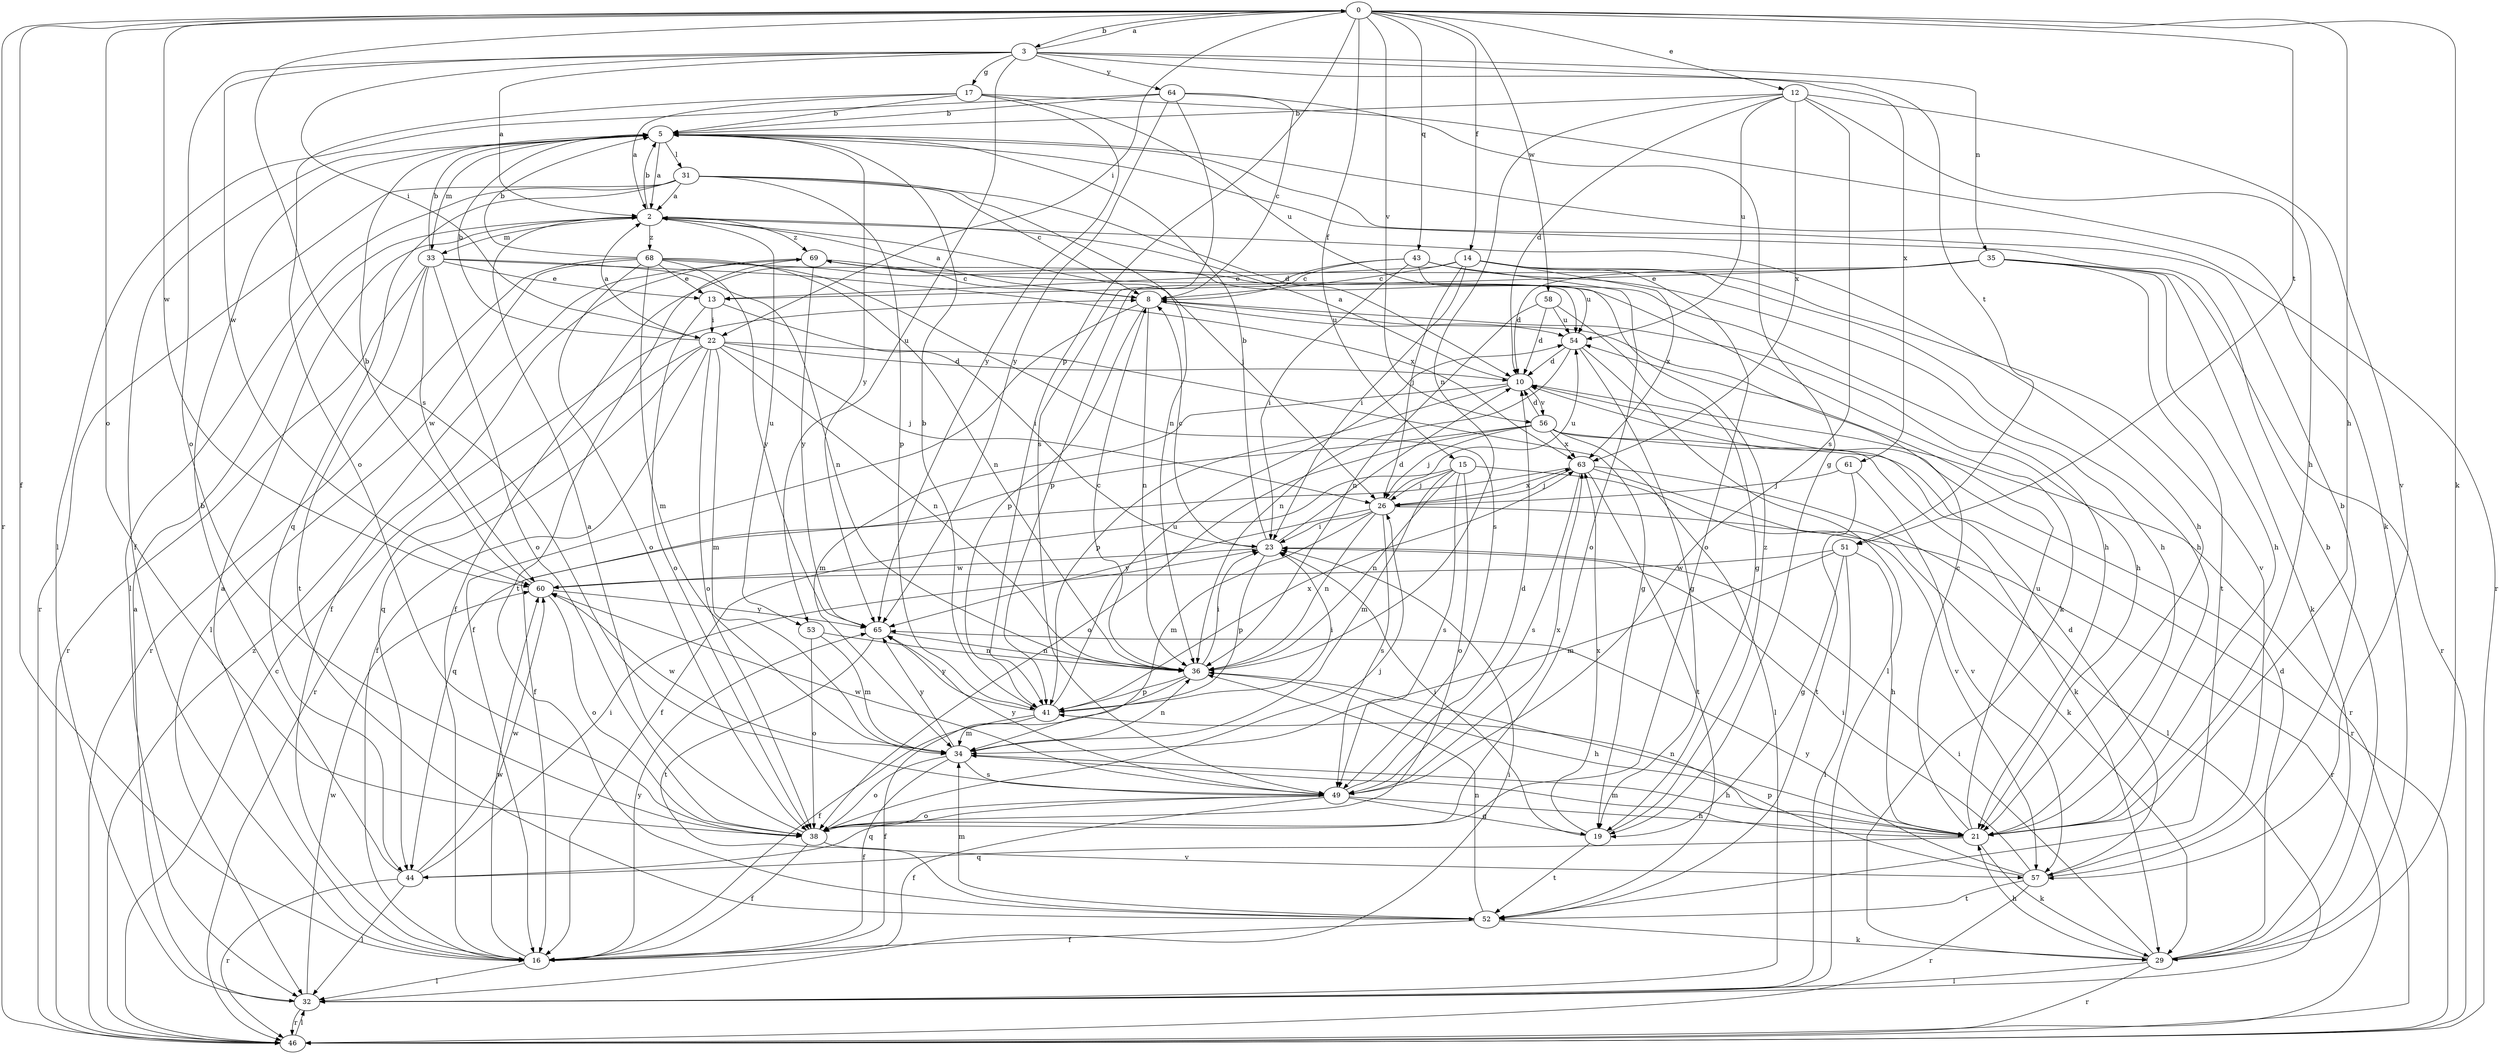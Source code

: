 strict digraph  {
0;
2;
3;
5;
8;
10;
12;
13;
14;
15;
16;
17;
19;
21;
22;
23;
26;
29;
31;
32;
33;
34;
35;
36;
38;
41;
43;
44;
46;
49;
51;
52;
53;
54;
56;
57;
58;
60;
61;
63;
64;
65;
68;
69;
0 -> 3  [label=b];
0 -> 12  [label=e];
0 -> 14  [label=f];
0 -> 15  [label=f];
0 -> 16  [label=f];
0 -> 21  [label=h];
0 -> 22  [label=i];
0 -> 29  [label=k];
0 -> 38  [label=o];
0 -> 41  [label=p];
0 -> 43  [label=q];
0 -> 46  [label=r];
0 -> 49  [label=s];
0 -> 51  [label=t];
0 -> 56  [label=v];
0 -> 58  [label=w];
0 -> 60  [label=w];
2 -> 5  [label=b];
2 -> 21  [label=h];
2 -> 26  [label=j];
2 -> 33  [label=m];
2 -> 53  [label=u];
2 -> 68  [label=z];
2 -> 69  [label=z];
3 -> 0  [label=a];
3 -> 2  [label=a];
3 -> 17  [label=g];
3 -> 22  [label=i];
3 -> 35  [label=n];
3 -> 38  [label=o];
3 -> 51  [label=t];
3 -> 53  [label=u];
3 -> 60  [label=w];
3 -> 61  [label=x];
3 -> 64  [label=y];
5 -> 2  [label=a];
5 -> 16  [label=f];
5 -> 31  [label=l];
5 -> 33  [label=m];
5 -> 46  [label=r];
5 -> 65  [label=y];
8 -> 2  [label=a];
8 -> 16  [label=f];
8 -> 21  [label=h];
8 -> 36  [label=n];
8 -> 41  [label=p];
8 -> 54  [label=u];
10 -> 2  [label=a];
10 -> 34  [label=m];
10 -> 41  [label=p];
10 -> 46  [label=r];
10 -> 56  [label=v];
12 -> 5  [label=b];
12 -> 10  [label=d];
12 -> 21  [label=h];
12 -> 36  [label=n];
12 -> 49  [label=s];
12 -> 54  [label=u];
12 -> 57  [label=v];
12 -> 63  [label=x];
13 -> 22  [label=i];
13 -> 23  [label=i];
13 -> 38  [label=o];
14 -> 8  [label=c];
14 -> 13  [label=e];
14 -> 21  [label=h];
14 -> 23  [label=i];
14 -> 26  [label=j];
14 -> 38  [label=o];
14 -> 57  [label=v];
14 -> 63  [label=x];
15 -> 16  [label=f];
15 -> 26  [label=j];
15 -> 34  [label=m];
15 -> 36  [label=n];
15 -> 38  [label=o];
15 -> 49  [label=s];
15 -> 57  [label=v];
16 -> 2  [label=a];
16 -> 32  [label=l];
16 -> 60  [label=w];
16 -> 65  [label=y];
17 -> 2  [label=a];
17 -> 5  [label=b];
17 -> 29  [label=k];
17 -> 38  [label=o];
17 -> 54  [label=u];
17 -> 65  [label=y];
19 -> 23  [label=i];
19 -> 52  [label=t];
19 -> 63  [label=x];
19 -> 69  [label=z];
21 -> 8  [label=c];
21 -> 29  [label=k];
21 -> 34  [label=m];
21 -> 36  [label=n];
21 -> 44  [label=q];
21 -> 54  [label=u];
22 -> 2  [label=a];
22 -> 5  [label=b];
22 -> 10  [label=d];
22 -> 16  [label=f];
22 -> 19  [label=g];
22 -> 26  [label=j];
22 -> 34  [label=m];
22 -> 36  [label=n];
22 -> 38  [label=o];
22 -> 44  [label=q];
22 -> 46  [label=r];
23 -> 5  [label=b];
23 -> 8  [label=c];
23 -> 10  [label=d];
23 -> 41  [label=p];
23 -> 60  [label=w];
26 -> 23  [label=i];
26 -> 34  [label=m];
26 -> 36  [label=n];
26 -> 46  [label=r];
26 -> 49  [label=s];
26 -> 54  [label=u];
26 -> 63  [label=x];
26 -> 65  [label=y];
29 -> 5  [label=b];
29 -> 10  [label=d];
29 -> 21  [label=h];
29 -> 23  [label=i];
29 -> 32  [label=l];
29 -> 46  [label=r];
31 -> 2  [label=a];
31 -> 8  [label=c];
31 -> 10  [label=d];
31 -> 32  [label=l];
31 -> 36  [label=n];
31 -> 41  [label=p];
31 -> 44  [label=q];
31 -> 46  [label=r];
32 -> 2  [label=a];
32 -> 23  [label=i];
32 -> 46  [label=r];
32 -> 60  [label=w];
33 -> 5  [label=b];
33 -> 13  [label=e];
33 -> 36  [label=n];
33 -> 38  [label=o];
33 -> 46  [label=r];
33 -> 52  [label=t];
33 -> 60  [label=w];
33 -> 63  [label=x];
34 -> 16  [label=f];
34 -> 21  [label=h];
34 -> 36  [label=n];
34 -> 38  [label=o];
34 -> 49  [label=s];
34 -> 60  [label=w];
34 -> 65  [label=y];
35 -> 10  [label=d];
35 -> 13  [label=e];
35 -> 16  [label=f];
35 -> 21  [label=h];
35 -> 29  [label=k];
35 -> 46  [label=r];
35 -> 52  [label=t];
36 -> 8  [label=c];
36 -> 16  [label=f];
36 -> 21  [label=h];
36 -> 23  [label=i];
36 -> 41  [label=p];
38 -> 2  [label=a];
38 -> 16  [label=f];
38 -> 26  [label=j];
38 -> 57  [label=v];
41 -> 5  [label=b];
41 -> 16  [label=f];
41 -> 23  [label=i];
41 -> 34  [label=m];
41 -> 54  [label=u];
41 -> 63  [label=x];
41 -> 65  [label=y];
43 -> 8  [label=c];
43 -> 21  [label=h];
43 -> 23  [label=i];
43 -> 38  [label=o];
43 -> 41  [label=p];
43 -> 54  [label=u];
44 -> 5  [label=b];
44 -> 23  [label=i];
44 -> 32  [label=l];
44 -> 46  [label=r];
44 -> 60  [label=w];
46 -> 8  [label=c];
46 -> 32  [label=l];
46 -> 69  [label=z];
49 -> 10  [label=d];
49 -> 16  [label=f];
49 -> 19  [label=g];
49 -> 21  [label=h];
49 -> 38  [label=o];
49 -> 44  [label=q];
49 -> 60  [label=w];
49 -> 63  [label=x];
49 -> 65  [label=y];
51 -> 19  [label=g];
51 -> 21  [label=h];
51 -> 32  [label=l];
51 -> 34  [label=m];
51 -> 60  [label=w];
52 -> 16  [label=f];
52 -> 29  [label=k];
52 -> 34  [label=m];
52 -> 36  [label=n];
53 -> 34  [label=m];
53 -> 36  [label=n];
53 -> 38  [label=o];
54 -> 10  [label=d];
54 -> 19  [label=g];
54 -> 32  [label=l];
54 -> 36  [label=n];
56 -> 10  [label=d];
56 -> 16  [label=f];
56 -> 26  [label=j];
56 -> 29  [label=k];
56 -> 32  [label=l];
56 -> 38  [label=o];
56 -> 46  [label=r];
56 -> 63  [label=x];
57 -> 5  [label=b];
57 -> 10  [label=d];
57 -> 23  [label=i];
57 -> 41  [label=p];
57 -> 46  [label=r];
57 -> 52  [label=t];
57 -> 65  [label=y];
58 -> 10  [label=d];
58 -> 19  [label=g];
58 -> 36  [label=n];
58 -> 54  [label=u];
60 -> 5  [label=b];
60 -> 38  [label=o];
60 -> 65  [label=y];
61 -> 26  [label=j];
61 -> 52  [label=t];
61 -> 57  [label=v];
63 -> 26  [label=j];
63 -> 29  [label=k];
63 -> 32  [label=l];
63 -> 44  [label=q];
63 -> 49  [label=s];
63 -> 52  [label=t];
64 -> 5  [label=b];
64 -> 8  [label=c];
64 -> 19  [label=g];
64 -> 32  [label=l];
64 -> 49  [label=s];
64 -> 65  [label=y];
65 -> 36  [label=n];
65 -> 52  [label=t];
68 -> 5  [label=b];
68 -> 13  [label=e];
68 -> 29  [label=k];
68 -> 32  [label=l];
68 -> 34  [label=m];
68 -> 36  [label=n];
68 -> 38  [label=o];
68 -> 46  [label=r];
68 -> 49  [label=s];
68 -> 65  [label=y];
69 -> 8  [label=c];
69 -> 16  [label=f];
69 -> 21  [label=h];
69 -> 52  [label=t];
69 -> 65  [label=y];
}
